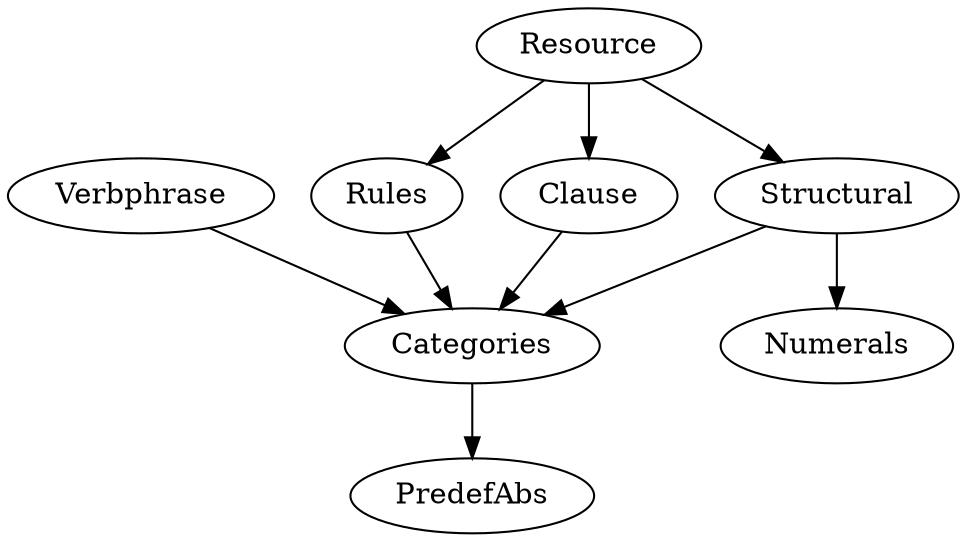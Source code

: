 digraph {

Verbphrase [style = "solid", shape = "ellipse", URL = "Verbphrase.gf"];
Verbphrase -> Categories [style = "solid"];

Resource [style = "solid", shape = "ellipse", URL = "Resource.gf"];
Resource -> Rules [style = "solid"];
Resource -> Clause [style = "solid"];
Resource -> Structural [style = "solid"];

Rules [style = "solid", shape = "ellipse", URL = "Rules.gf"];
Rules -> Categories [style = "solid"];

Clause [style = "solid", shape = "ellipse", URL = "Clause.gf"];
Clause -> Categories [style = "solid"];

Structural [style = "solid", shape = "ellipse", URL = "Structural.gf"];
Structural -> Categories [style = "solid"];
Structural -> Numerals [style = "solid"];

Categories [style = "solid", shape = "ellipse", URL = "Categories.gf"];
Categories -> PredefAbs [style = "solid"];

PredefAbs [style = "solid", shape = "ellipse", URL = "PredefAbs.gf"];

Numerals [style = "solid", shape = "ellipse", URL = "Numerals.gf"];

}
